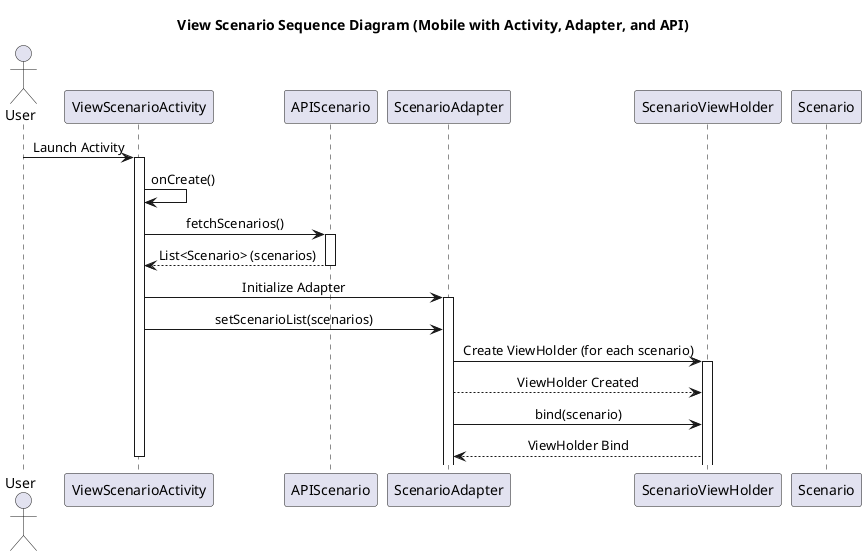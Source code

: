 @startuml ViewScenarioSequenceDiagram

title View Scenario Sequence Diagram (Mobile with Activity, Adapter, and API)

actor User
participant ViewScenarioActivity
participant APIScenario
participant ScenarioAdapter
participant ScenarioViewHolder
participant Scenario
skinparam SequenceMessageAlignment center

User -> ViewScenarioActivity : Launch Activity
activate ViewScenarioActivity
ViewScenarioActivity -> ViewScenarioActivity : onCreate()

ViewScenarioActivity -> APIScenario : fetchScenarios()
activate APIScenario
APIScenario --> ViewScenarioActivity : List<Scenario> (scenarios)
deactivate APIScenario

ViewScenarioActivity -> ScenarioAdapter : Initialize Adapter
activate ScenarioAdapter
ViewScenarioActivity -> ScenarioAdapter : setScenarioList(scenarios)

ScenarioAdapter -> ScenarioViewHolder : Create ViewHolder (for each scenario)
activate ScenarioViewHolder
ScenarioViewHolder <-- ScenarioAdapter : ViewHolder Created
ScenarioAdapter -> ScenarioViewHolder : bind(scenario)
ScenarioViewHolder --> ScenarioAdapter : ViewHolder Bind

deactivate ViewScenarioActivity

@enduml
